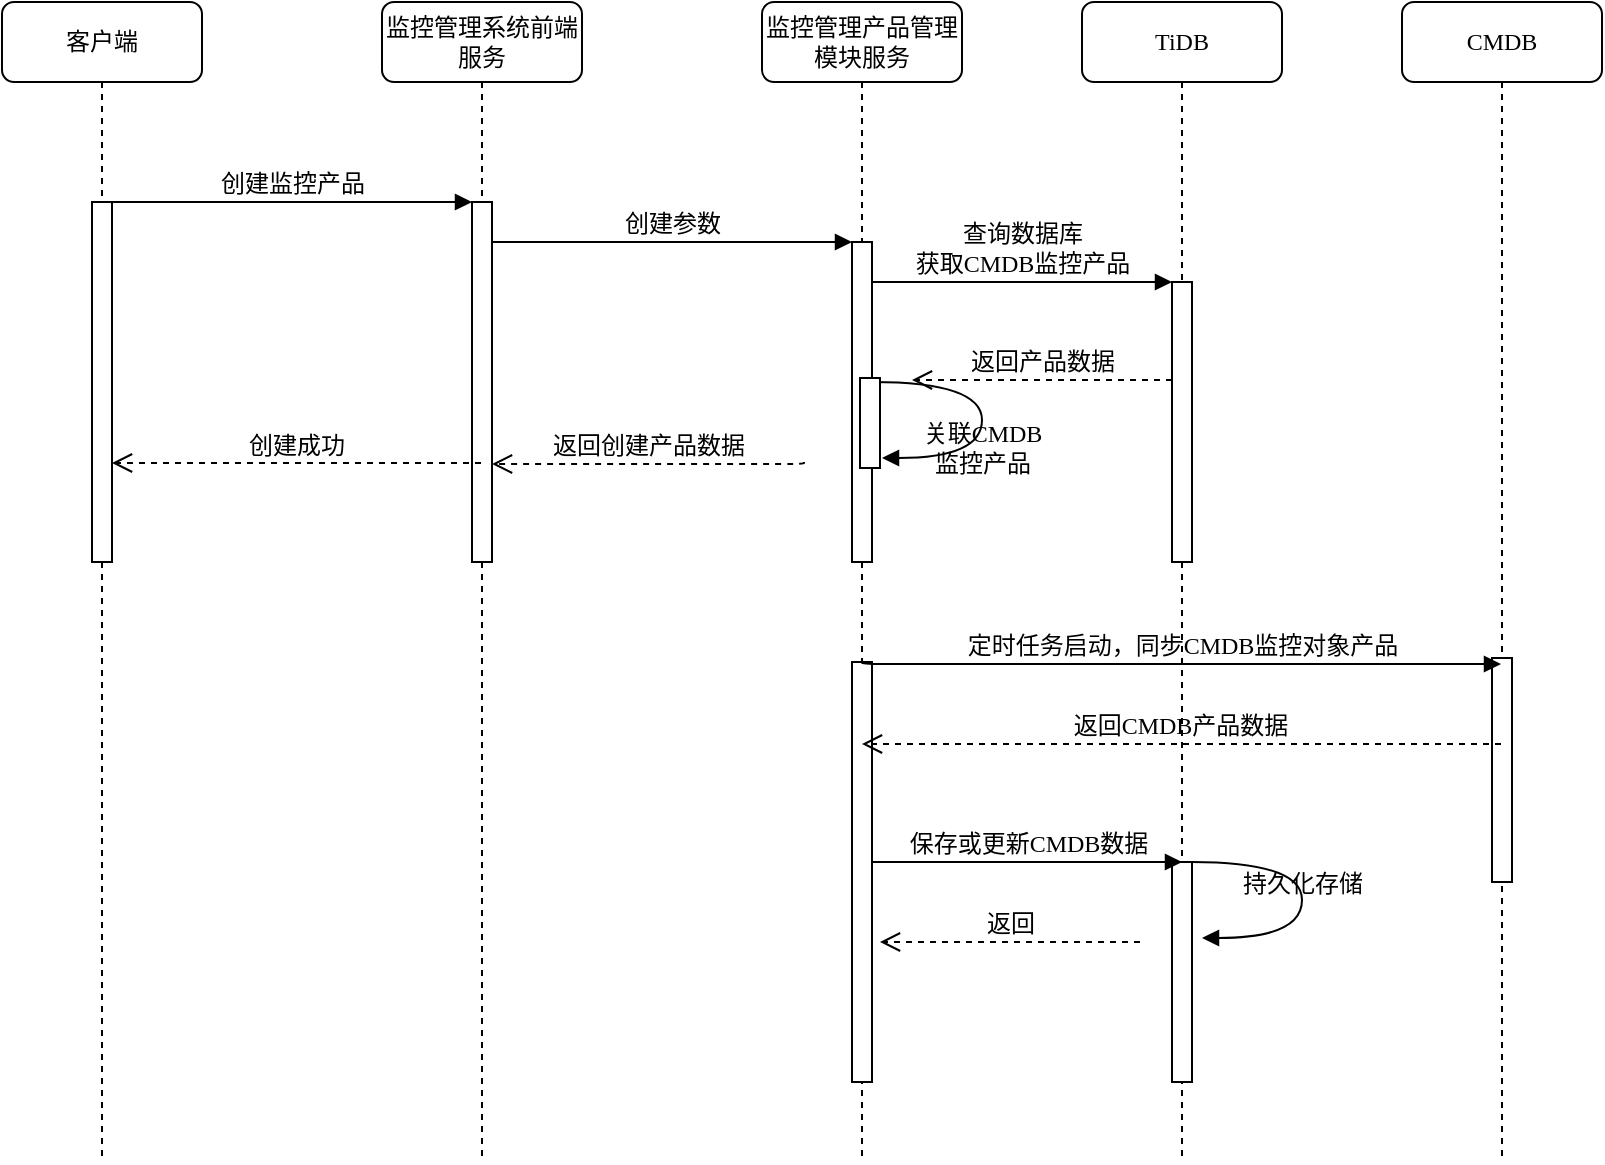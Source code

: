 <mxfile version="26.0.16">
  <diagram name="Page-1" id="13e1069c-82ec-6db2-03f1-153e76fe0fe0">
    <mxGraphModel dx="1434" dy="756" grid="1" gridSize="10" guides="1" tooltips="1" connect="1" arrows="1" fold="1" page="1" pageScale="1" pageWidth="1100" pageHeight="850" background="none" math="0" shadow="0">
      <root>
        <mxCell id="0" />
        <mxCell id="1" parent="0" />
        <mxCell id="7baba1c4bc27f4b0-2" value="监控管理系统前端服务" style="shape=umlLifeline;perimeter=lifelinePerimeter;whiteSpace=wrap;html=1;container=1;collapsible=0;recursiveResize=0;outlineConnect=0;rounded=1;shadow=0;comic=0;labelBackgroundColor=none;strokeWidth=1;fontFamily=Verdana;fontSize=12;align=center;" parent="1" vertex="1">
          <mxGeometry x="290" y="80" width="100" height="580" as="geometry" />
        </mxCell>
        <mxCell id="7baba1c4bc27f4b0-10" value="" style="html=1;points=[];perimeter=orthogonalPerimeter;rounded=0;shadow=0;comic=0;labelBackgroundColor=none;strokeWidth=1;fontFamily=Verdana;fontSize=12;align=center;" parent="7baba1c4bc27f4b0-2" vertex="1">
          <mxGeometry x="45" y="100" width="10" height="180" as="geometry" />
        </mxCell>
        <mxCell id="7baba1c4bc27f4b0-3" value="监控管理产品管理模块服务" style="shape=umlLifeline;perimeter=lifelinePerimeter;whiteSpace=wrap;html=1;container=1;collapsible=0;recursiveResize=0;outlineConnect=0;rounded=1;shadow=0;comic=0;labelBackgroundColor=none;strokeWidth=1;fontFamily=Verdana;fontSize=12;align=center;" parent="1" vertex="1">
          <mxGeometry x="480" y="80" width="100" height="580" as="geometry" />
        </mxCell>
        <mxCell id="7baba1c4bc27f4b0-13" value="" style="html=1;points=[];perimeter=orthogonalPerimeter;rounded=0;shadow=0;comic=0;labelBackgroundColor=none;strokeWidth=1;fontFamily=Verdana;fontSize=12;align=center;" parent="7baba1c4bc27f4b0-3" vertex="1">
          <mxGeometry x="45" y="120" width="10" height="160" as="geometry" />
        </mxCell>
        <mxCell id="_ybg0I0oOihpp1PIuuRd-3" value="关联CMDB&lt;div&gt;监控产品&lt;/div&gt;" style="html=1;verticalAlign=bottom;endArrow=block;labelBackgroundColor=none;fontFamily=Verdana;fontSize=12;elbow=vertical;edgeStyle=orthogonalEdgeStyle;curved=1;entryX=1;entryY=0.286;entryPerimeter=0;exitX=1.038;exitY=0.345;exitPerimeter=0;" edge="1" parent="7baba1c4bc27f4b0-3">
          <mxGeometry x="0.301" y="12" relative="1" as="geometry">
            <mxPoint x="55" y="190" as="sourcePoint" />
            <mxPoint x="60" y="228" as="targetPoint" />
            <Array as="points">
              <mxPoint x="110" y="190" />
              <mxPoint x="110" y="228" />
            </Array>
            <mxPoint as="offset" />
          </mxGeometry>
        </mxCell>
        <mxCell id="7baba1c4bc27f4b0-34" value="" style="html=1;points=[];perimeter=orthogonalPerimeter;rounded=0;shadow=0;comic=0;labelBackgroundColor=none;strokeWidth=1;fontFamily=Verdana;fontSize=12;align=center;" parent="7baba1c4bc27f4b0-3" vertex="1">
          <mxGeometry x="49" y="188" width="10" height="45" as="geometry" />
        </mxCell>
        <mxCell id="_ybg0I0oOihpp1PIuuRd-5" value="" style="html=1;points=[];perimeter=orthogonalPerimeter;rounded=0;shadow=0;comic=0;labelBackgroundColor=none;strokeWidth=1;fontFamily=Verdana;fontSize=12;align=center;" vertex="1" parent="7baba1c4bc27f4b0-3">
          <mxGeometry x="45" y="330" width="10" height="210" as="geometry" />
        </mxCell>
        <mxCell id="_ybg0I0oOihpp1PIuuRd-11" value="返回" style="html=1;verticalAlign=bottom;endArrow=open;dashed=1;endSize=8;labelBackgroundColor=none;fontFamily=Verdana;fontSize=12;edgeStyle=elbowEdgeStyle;elbow=vertical;" edge="1" parent="7baba1c4bc27f4b0-3">
          <mxGeometry relative="1" as="geometry">
            <mxPoint x="59" y="470" as="targetPoint" />
            <Array as="points">
              <mxPoint x="134" y="470" />
              <mxPoint x="164" y="470" />
            </Array>
            <mxPoint x="189" y="470" as="sourcePoint" />
            <mxPoint as="offset" />
          </mxGeometry>
        </mxCell>
        <mxCell id="7baba1c4bc27f4b0-4" value="TiDB" style="shape=umlLifeline;perimeter=lifelinePerimeter;whiteSpace=wrap;html=1;container=1;collapsible=0;recursiveResize=0;outlineConnect=0;rounded=1;shadow=0;comic=0;labelBackgroundColor=none;strokeWidth=1;fontFamily=Verdana;fontSize=12;align=center;" parent="1" vertex="1">
          <mxGeometry x="640" y="80" width="100" height="580" as="geometry" />
        </mxCell>
        <mxCell id="_ybg0I0oOihpp1PIuuRd-1" value="返回产品数据" style="html=1;verticalAlign=bottom;endArrow=open;dashed=1;endSize=8;labelBackgroundColor=none;fontFamily=Verdana;fontSize=12;edgeStyle=elbowEdgeStyle;elbow=vertical;" edge="1" parent="7baba1c4bc27f4b0-4">
          <mxGeometry relative="1" as="geometry">
            <mxPoint x="-85" y="189" as="targetPoint" />
            <Array as="points">
              <mxPoint x="-10" y="189" />
              <mxPoint x="20" y="189" />
            </Array>
            <mxPoint x="45" y="189" as="sourcePoint" />
          </mxGeometry>
        </mxCell>
        <mxCell id="_ybg0I0oOihpp1PIuuRd-8" value="" style="html=1;points=[];perimeter=orthogonalPerimeter;rounded=0;shadow=0;comic=0;labelBackgroundColor=none;strokeWidth=1;fontFamily=Verdana;fontSize=12;align=center;" vertex="1" parent="7baba1c4bc27f4b0-4">
          <mxGeometry x="45" y="430" width="10" height="110" as="geometry" />
        </mxCell>
        <mxCell id="_ybg0I0oOihpp1PIuuRd-12" value="持久化存储" style="html=1;verticalAlign=bottom;endArrow=block;labelBackgroundColor=none;fontFamily=Verdana;fontSize=12;elbow=vertical;edgeStyle=orthogonalEdgeStyle;curved=1;entryX=1;entryY=0.286;entryPerimeter=0;exitX=1.038;exitY=0.345;exitPerimeter=0;" edge="1" parent="7baba1c4bc27f4b0-4">
          <mxGeometry x="0.049" relative="1" as="geometry">
            <mxPoint x="55" y="430" as="sourcePoint" />
            <mxPoint x="60" y="468" as="targetPoint" />
            <Array as="points">
              <mxPoint x="110" y="430" />
              <mxPoint x="110" y="468" />
            </Array>
            <mxPoint as="offset" />
          </mxGeometry>
        </mxCell>
        <mxCell id="7baba1c4bc27f4b0-5" value="CMDB" style="shape=umlLifeline;perimeter=lifelinePerimeter;whiteSpace=wrap;html=1;container=1;collapsible=0;recursiveResize=0;outlineConnect=0;rounded=1;shadow=0;comic=0;labelBackgroundColor=none;strokeWidth=1;fontFamily=Verdana;fontSize=12;align=center;" parent="1" vertex="1">
          <mxGeometry x="800" y="80" width="100" height="580" as="geometry" />
        </mxCell>
        <mxCell id="7baba1c4bc27f4b0-19" value="" style="html=1;points=[];perimeter=orthogonalPerimeter;rounded=0;shadow=0;comic=0;labelBackgroundColor=none;strokeWidth=1;fontFamily=Verdana;fontSize=12;align=center;" parent="7baba1c4bc27f4b0-5" vertex="1">
          <mxGeometry x="45" y="328" width="10" height="112" as="geometry" />
        </mxCell>
        <mxCell id="7baba1c4bc27f4b0-8" value="客户端" style="shape=umlLifeline;perimeter=lifelinePerimeter;whiteSpace=wrap;html=1;container=1;collapsible=0;recursiveResize=0;outlineConnect=0;rounded=1;shadow=0;comic=0;labelBackgroundColor=none;strokeWidth=1;fontFamily=Verdana;fontSize=12;align=center;" parent="1" vertex="1">
          <mxGeometry x="100" y="80" width="100" height="580" as="geometry" />
        </mxCell>
        <mxCell id="7baba1c4bc27f4b0-9" value="" style="html=1;points=[];perimeter=orthogonalPerimeter;rounded=0;shadow=0;comic=0;labelBackgroundColor=none;strokeWidth=1;fontFamily=Verdana;fontSize=12;align=center;" parent="7baba1c4bc27f4b0-8" vertex="1">
          <mxGeometry x="45" y="100" width="10" height="180" as="geometry" />
        </mxCell>
        <mxCell id="_ybg0I0oOihpp1PIuuRd-4" value="创建成功" style="html=1;verticalAlign=bottom;endArrow=open;dashed=1;endSize=8;labelBackgroundColor=none;fontFamily=Verdana;fontSize=12;edgeStyle=elbowEdgeStyle;elbow=vertical;" edge="1" parent="7baba1c4bc27f4b0-8" source="7baba1c4bc27f4b0-2">
          <mxGeometry relative="1" as="geometry">
            <mxPoint x="55" y="230.5" as="targetPoint" />
            <Array as="points" />
            <mxPoint x="160" y="230" as="sourcePoint" />
          </mxGeometry>
        </mxCell>
        <mxCell id="7baba1c4bc27f4b0-16" value="" style="html=1;points=[];perimeter=orthogonalPerimeter;rounded=0;shadow=0;comic=0;labelBackgroundColor=none;strokeWidth=1;fontFamily=Verdana;fontSize=12;align=center;" parent="1" vertex="1">
          <mxGeometry x="685" y="220" width="10" height="140" as="geometry" />
        </mxCell>
        <mxCell id="7baba1c4bc27f4b0-17" value="查询数据库&lt;div&gt;获取CMDB监控产品&lt;/div&gt;" style="html=1;verticalAlign=bottom;endArrow=block;labelBackgroundColor=none;fontFamily=Verdana;fontSize=12;edgeStyle=elbowEdgeStyle;elbow=vertical;" parent="1" source="7baba1c4bc27f4b0-13" target="7baba1c4bc27f4b0-16" edge="1">
          <mxGeometry relative="1" as="geometry">
            <mxPoint x="590" y="220" as="sourcePoint" />
            <Array as="points">
              <mxPoint x="540" y="220" />
            </Array>
            <mxPoint as="offset" />
          </mxGeometry>
        </mxCell>
        <mxCell id="7baba1c4bc27f4b0-11" value="创建监控产品" style="html=1;verticalAlign=bottom;endArrow=block;entryX=0;entryY=0;labelBackgroundColor=none;fontFamily=Verdana;fontSize=12;edgeStyle=elbowEdgeStyle;elbow=vertical;" parent="1" source="7baba1c4bc27f4b0-9" target="7baba1c4bc27f4b0-10" edge="1">
          <mxGeometry relative="1" as="geometry">
            <mxPoint x="220" y="190" as="sourcePoint" />
            <mxPoint as="offset" />
          </mxGeometry>
        </mxCell>
        <mxCell id="7baba1c4bc27f4b0-14" value="创建参数" style="html=1;verticalAlign=bottom;endArrow=block;entryX=0;entryY=0;labelBackgroundColor=none;fontFamily=Verdana;fontSize=12;edgeStyle=elbowEdgeStyle;elbow=vertical;" parent="1" source="7baba1c4bc27f4b0-10" target="7baba1c4bc27f4b0-13" edge="1">
          <mxGeometry relative="1" as="geometry">
            <mxPoint x="420" y="200" as="sourcePoint" />
            <mxPoint as="offset" />
          </mxGeometry>
        </mxCell>
        <mxCell id="_ybg0I0oOihpp1PIuuRd-2" value="返回创建产品数据" style="html=1;verticalAlign=bottom;endArrow=open;dashed=1;endSize=8;labelBackgroundColor=none;fontFamily=Verdana;fontSize=12;edgeStyle=elbowEdgeStyle;elbow=vertical;exitX=0.6;exitY=0.345;exitDx=0;exitDy=0;exitPerimeter=0;" edge="1" parent="1">
          <mxGeometry x="0.006" relative="1" as="geometry">
            <mxPoint x="345" y="311" as="targetPoint" />
            <Array as="points">
              <mxPoint x="420" y="311" />
              <mxPoint x="450" y="311" />
            </Array>
            <mxPoint x="501" y="310" as="sourcePoint" />
            <mxPoint as="offset" />
          </mxGeometry>
        </mxCell>
        <mxCell id="_ybg0I0oOihpp1PIuuRd-7" value="定时任务启动，同步CMDB监控对象产品" style="html=1;verticalAlign=bottom;endArrow=block;labelBackgroundColor=none;fontFamily=Verdana;fontSize=12;edgeStyle=elbowEdgeStyle;elbow=vertical;exitX=0.5;exitY=0;exitDx=0;exitDy=0;exitPerimeter=0;" edge="1" parent="1" source="_ybg0I0oOihpp1PIuuRd-5" target="7baba1c4bc27f4b0-5">
          <mxGeometry x="0.002" relative="1" as="geometry">
            <mxPoint x="537.5" y="410" as="sourcePoint" />
            <Array as="points">
              <mxPoint x="840" y="411" />
            </Array>
            <mxPoint x="802.5" y="410.5" as="targetPoint" />
            <mxPoint as="offset" />
          </mxGeometry>
        </mxCell>
        <mxCell id="_ybg0I0oOihpp1PIuuRd-10" value="保存或更新CMDB数据" style="html=1;verticalAlign=bottom;endArrow=block;labelBackgroundColor=none;fontFamily=Verdana;fontSize=12;edgeStyle=elbowEdgeStyle;elbow=vertical;entryX=0.5;entryY=0.741;entryDx=0;entryDy=0;entryPerimeter=0;" edge="1" parent="1" target="7baba1c4bc27f4b0-4">
          <mxGeometry relative="1" as="geometry">
            <mxPoint x="535.5" y="510" as="sourcePoint" />
            <mxPoint x="676" y="510" as="targetPoint" />
            <mxPoint as="offset" />
          </mxGeometry>
        </mxCell>
        <mxCell id="_ybg0I0oOihpp1PIuuRd-9" value="返回CMDB产品数据" style="html=1;verticalAlign=bottom;endArrow=open;dashed=1;endSize=8;labelBackgroundColor=none;fontFamily=Verdana;fontSize=12;edgeStyle=elbowEdgeStyle;elbow=vertical;" edge="1" parent="1" source="7baba1c4bc27f4b0-5" target="7baba1c4bc27f4b0-3">
          <mxGeometry x="0.006" relative="1" as="geometry">
            <mxPoint x="554" y="451" as="targetPoint" />
            <Array as="points">
              <mxPoint x="624" y="451" />
              <mxPoint x="659" y="451" />
            </Array>
            <mxPoint x="823.5" y="451" as="sourcePoint" />
            <mxPoint as="offset" />
          </mxGeometry>
        </mxCell>
      </root>
    </mxGraphModel>
  </diagram>
</mxfile>
